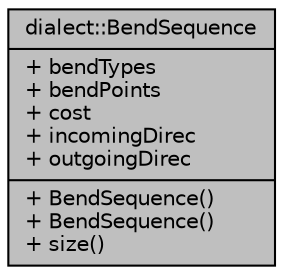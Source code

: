 digraph "dialect::BendSequence"
{
  edge [fontname="Helvetica",fontsize="10",labelfontname="Helvetica",labelfontsize="10"];
  node [fontname="Helvetica",fontsize="10",shape=record];
  Node1 [label="{dialect::BendSequence\n|+ bendTypes\l+ bendPoints\l+ cost\l+ incomingDirec\l+ outgoingDirec\l|+ BendSequence()\l+ BendSequence()\l+ size()\l}",height=0.2,width=0.4,color="black", fillcolor="grey75", style="filled", fontcolor="black"];
}
